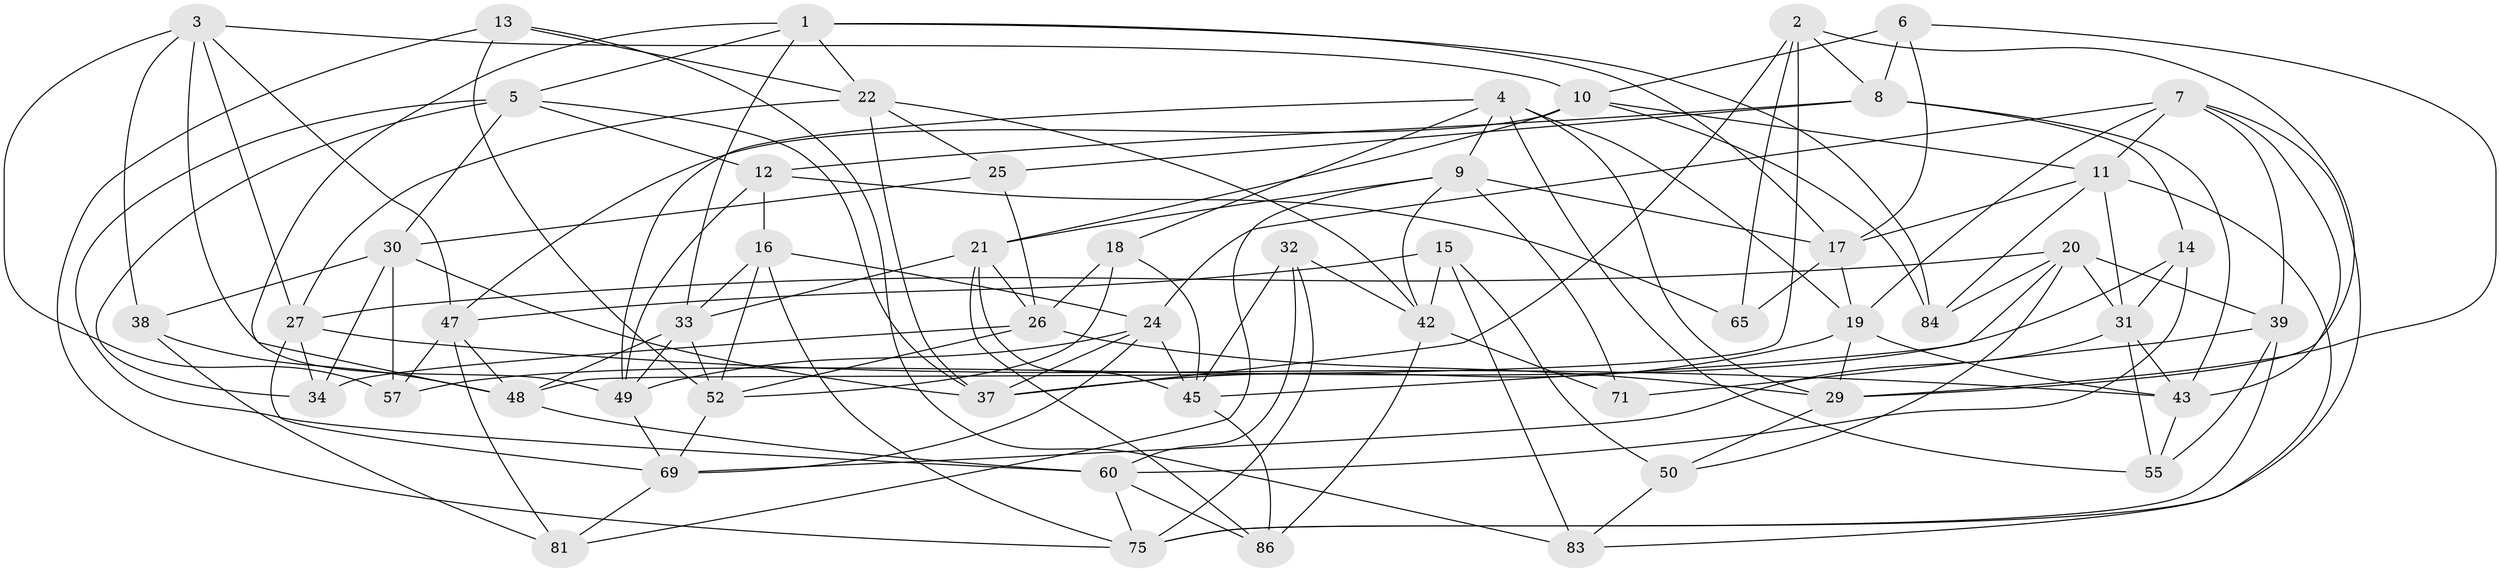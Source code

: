 // Generated by graph-tools (version 1.1) at 2025/24/03/03/25 07:24:29]
// undirected, 54 vertices, 141 edges
graph export_dot {
graph [start="1"]
  node [color=gray90,style=filled];
  1 [super="+23"];
  2 [super="+73"];
  3 [super="+41"];
  4 [super="+46"];
  5 [super="+77"];
  6;
  7 [super="+85"];
  8 [super="+66"];
  9 [super="+80"];
  10 [super="+79"];
  11 [super="+74"];
  12 [super="+67"];
  13;
  14;
  15;
  16 [super="+51"];
  17 [super="+76"];
  18;
  19 [super="+63"];
  20 [super="+61"];
  21 [super="+28"];
  22 [super="+36"];
  24 [super="+82"];
  25;
  26 [super="+40"];
  27 [super="+78"];
  29 [super="+35"];
  30 [super="+58"];
  31 [super="+68"];
  32;
  33 [super="+64"];
  34;
  37 [super="+44"];
  38;
  39 [super="+88"];
  42 [super="+59"];
  43 [super="+53"];
  45 [super="+56"];
  47 [super="+54"];
  48 [super="+87"];
  49 [super="+72"];
  50;
  52 [super="+90"];
  55;
  57;
  60 [super="+62"];
  65;
  69 [super="+70"];
  71;
  75 [super="+89"];
  81;
  83;
  84;
  86;
  1 -- 33;
  1 -- 48;
  1 -- 17;
  1 -- 84;
  1 -- 22;
  1 -- 5;
  2 -- 65 [weight=2];
  2 -- 48;
  2 -- 8;
  2 -- 29;
  2 -- 37;
  3 -- 49;
  3 -- 38;
  3 -- 57;
  3 -- 27;
  3 -- 47;
  3 -- 10;
  4 -- 29;
  4 -- 49;
  4 -- 9;
  4 -- 18;
  4 -- 55;
  4 -- 19;
  5 -- 34;
  5 -- 30;
  5 -- 37;
  5 -- 12;
  5 -- 60;
  6 -- 29;
  6 -- 10;
  6 -- 17;
  6 -- 8;
  7 -- 39;
  7 -- 43;
  7 -- 75;
  7 -- 24;
  7 -- 19;
  7 -- 11;
  8 -- 25;
  8 -- 43;
  8 -- 12;
  8 -- 14;
  9 -- 81;
  9 -- 17;
  9 -- 42;
  9 -- 21;
  9 -- 71;
  10 -- 21;
  10 -- 11;
  10 -- 84;
  10 -- 47;
  11 -- 84;
  11 -- 17;
  11 -- 83;
  11 -- 31;
  12 -- 16 [weight=2];
  12 -- 65;
  12 -- 49;
  13 -- 83;
  13 -- 52;
  13 -- 75;
  13 -- 22;
  14 -- 57;
  14 -- 31;
  14 -- 60;
  15 -- 50;
  15 -- 47;
  15 -- 83;
  15 -- 42;
  16 -- 33;
  16 -- 75;
  16 -- 52;
  16 -- 24;
  17 -- 65;
  17 -- 19;
  18 -- 45;
  18 -- 52;
  18 -- 26;
  19 -- 43;
  19 -- 37;
  19 -- 29;
  20 -- 84;
  20 -- 39;
  20 -- 50;
  20 -- 27;
  20 -- 31;
  20 -- 45;
  21 -- 33;
  21 -- 26;
  21 -- 86;
  21 -- 45;
  22 -- 25;
  22 -- 42;
  22 -- 37;
  22 -- 27;
  24 -- 37;
  24 -- 69;
  24 -- 45;
  24 -- 49;
  25 -- 26;
  25 -- 30;
  26 -- 29;
  26 -- 34;
  26 -- 52;
  27 -- 34;
  27 -- 43;
  27 -- 69;
  29 -- 50;
  30 -- 37;
  30 -- 57;
  30 -- 38;
  30 -- 34;
  31 -- 43;
  31 -- 55;
  31 -- 69;
  32 -- 42;
  32 -- 75;
  32 -- 45;
  32 -- 60;
  33 -- 48;
  33 -- 49;
  33 -- 52;
  38 -- 48;
  38 -- 81;
  39 -- 71 [weight=2];
  39 -- 55;
  39 -- 75;
  42 -- 71;
  42 -- 86;
  43 -- 55;
  45 -- 86;
  47 -- 48;
  47 -- 81;
  47 -- 57;
  48 -- 60;
  49 -- 69;
  50 -- 83;
  52 -- 69;
  60 -- 75;
  60 -- 86;
  69 -- 81;
}
